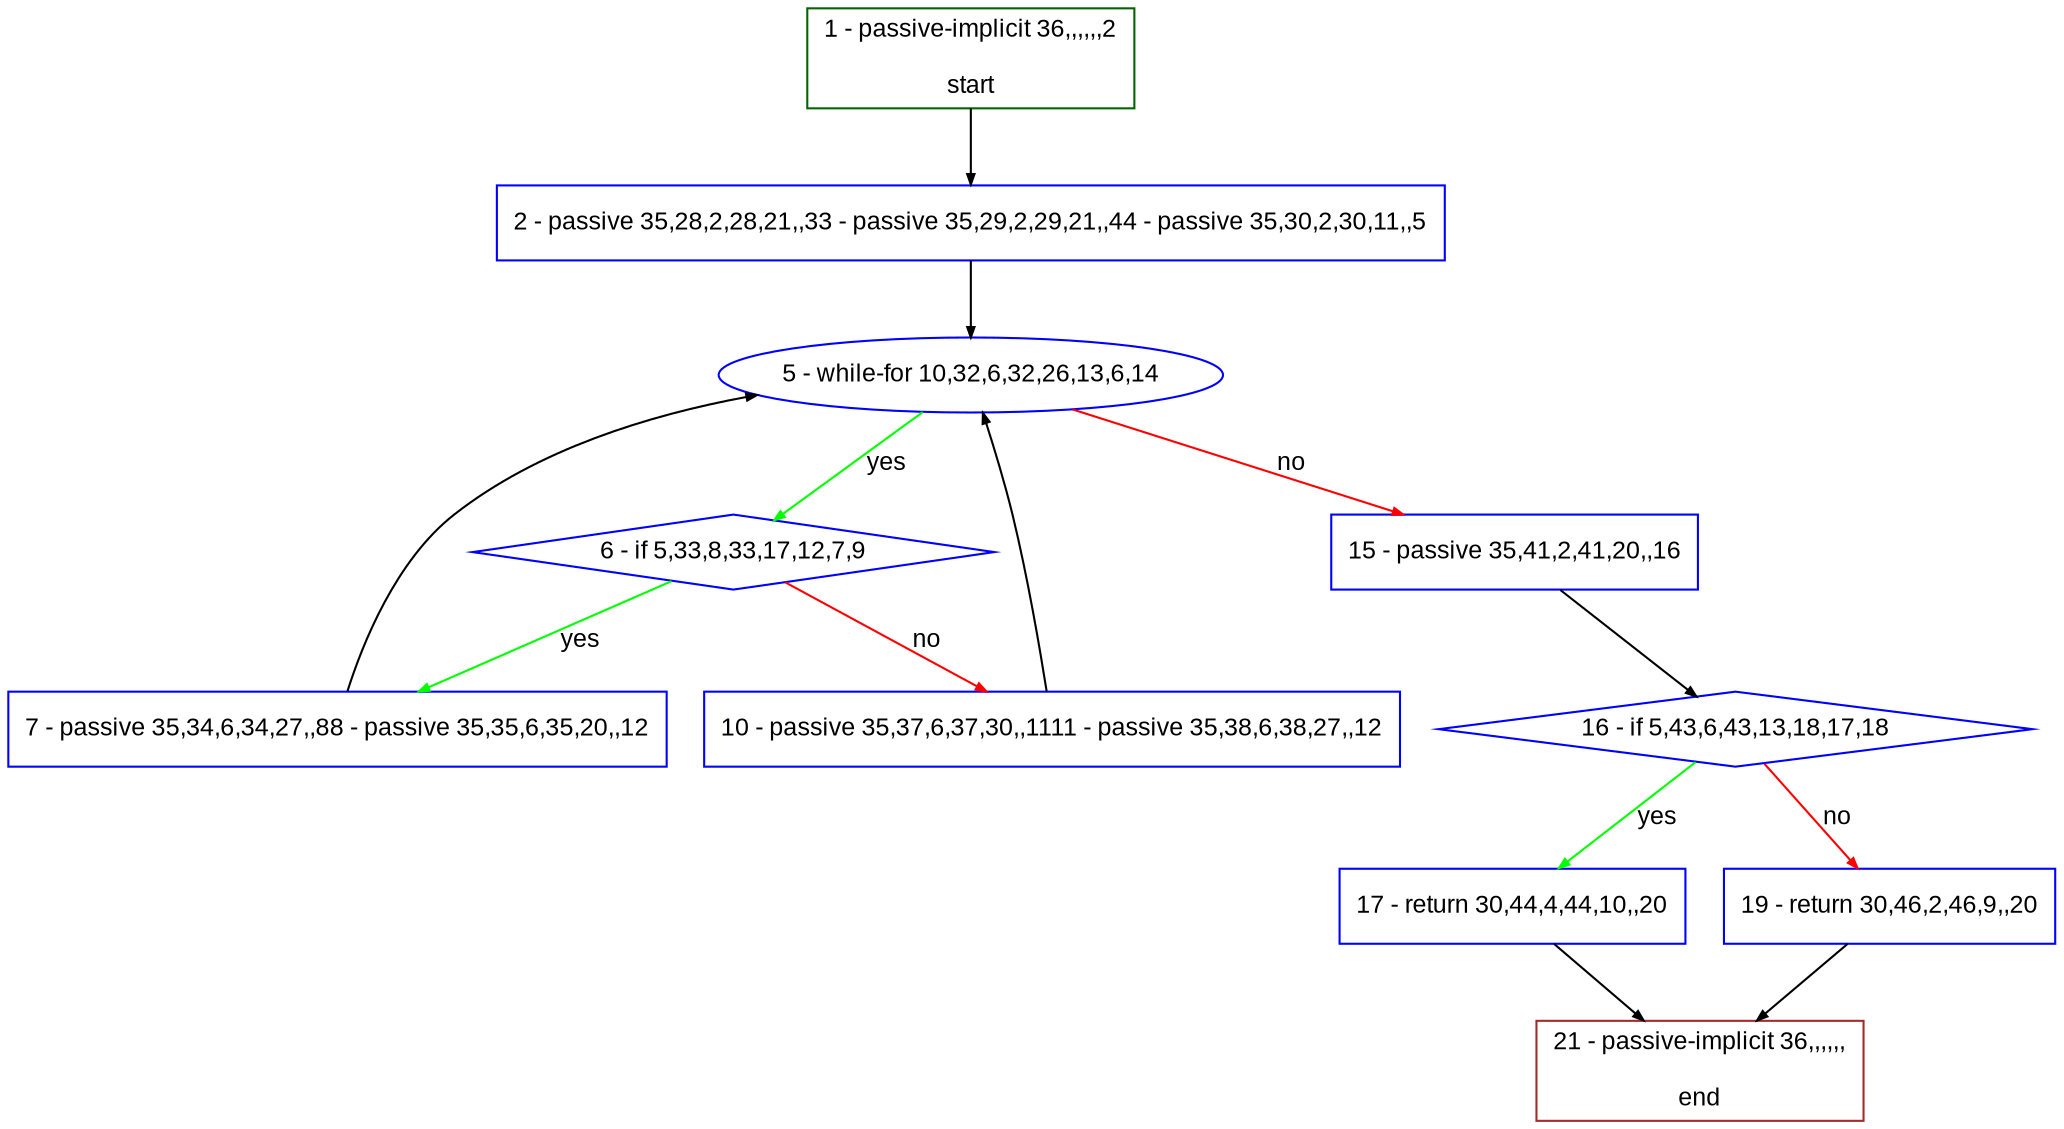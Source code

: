 digraph "" {
  graph [bgcolor="white", fillcolor="#FFFFCC", pack="true", packmode="clust", fontname="Arial", label="", fontsize="12", compound="true", style="rounded,filled"];
  node [node_initialized="no", fillcolor="white", fontname="Arial", label="", color="grey", fontsize="12", fixedsize="false", compound="true", shape="rectangle", style="filled"];
  edge [arrowtail="none", lhead="", fontcolor="black", fontname="Arial", label="", color="black", fontsize="12", arrowhead="normal", arrowsize="0.5", compound="true", ltail="", dir="forward"];
  __N1 [fillcolor="#ffffff", label="2 - passive 35,28,2,28,21,,33 - passive 35,29,2,29,21,,44 - passive 35,30,2,30,11,,5", color="#0000ff", shape="box", style="filled"];
  __N2 [fillcolor="#ffffff", label="1 - passive-implicit 36,,,,,,2\n\nstart", color="#006400", shape="box", style="filled"];
  __N3 [fillcolor="#ffffff", label="5 - while-for 10,32,6,32,26,13,6,14", color="#0000ff", shape="oval", style="filled"];
  __N4 [fillcolor="#ffffff", label="6 - if 5,33,8,33,17,12,7,9", color="#0000ff", shape="diamond", style="filled"];
  __N5 [fillcolor="#ffffff", label="15 - passive 35,41,2,41,20,,16", color="#0000ff", shape="box", style="filled"];
  __N6 [fillcolor="#ffffff", label="7 - passive 35,34,6,34,27,,88 - passive 35,35,6,35,20,,12", color="#0000ff", shape="box", style="filled"];
  __N7 [fillcolor="#ffffff", label="10 - passive 35,37,6,37,30,,1111 - passive 35,38,6,38,27,,12", color="#0000ff", shape="box", style="filled"];
  __N8 [fillcolor="#ffffff", label="16 - if 5,43,6,43,13,18,17,18", color="#0000ff", shape="diamond", style="filled"];
  __N9 [fillcolor="#ffffff", label="17 - return 30,44,4,44,10,,20", color="#0000ff", shape="box", style="filled"];
  __N10 [fillcolor="#ffffff", label="19 - return 30,46,2,46,9,,20", color="#0000ff", shape="box", style="filled"];
  __N11 [fillcolor="#ffffff", label="21 - passive-implicit 36,,,,,,\n\nend", color="#a52a2a", shape="box", style="filled"];
  __N2 -> __N1 [arrowtail="none", color="#000000", label="", arrowhead="normal", dir="forward"];
  __N1 -> __N3 [arrowtail="none", color="#000000", label="", arrowhead="normal", dir="forward"];
  __N3 -> __N4 [arrowtail="none", color="#00ff00", label="yes", arrowhead="normal", dir="forward"];
  __N3 -> __N5 [arrowtail="none", color="#ff0000", label="no", arrowhead="normal", dir="forward"];
  __N4 -> __N6 [arrowtail="none", color="#00ff00", label="yes", arrowhead="normal", dir="forward"];
  __N4 -> __N7 [arrowtail="none", color="#ff0000", label="no", arrowhead="normal", dir="forward"];
  __N6 -> __N3 [arrowtail="none", color="#000000", label="", arrowhead="normal", dir="forward"];
  __N7 -> __N3 [arrowtail="none", color="#000000", label="", arrowhead="normal", dir="forward"];
  __N5 -> __N8 [arrowtail="none", color="#000000", label="", arrowhead="normal", dir="forward"];
  __N8 -> __N9 [arrowtail="none", color="#00ff00", label="yes", arrowhead="normal", dir="forward"];
  __N8 -> __N10 [arrowtail="none", color="#ff0000", label="no", arrowhead="normal", dir="forward"];
  __N9 -> __N11 [arrowtail="none", color="#000000", label="", arrowhead="normal", dir="forward"];
  __N10 -> __N11 [arrowtail="none", color="#000000", label="", arrowhead="normal", dir="forward"];
}
